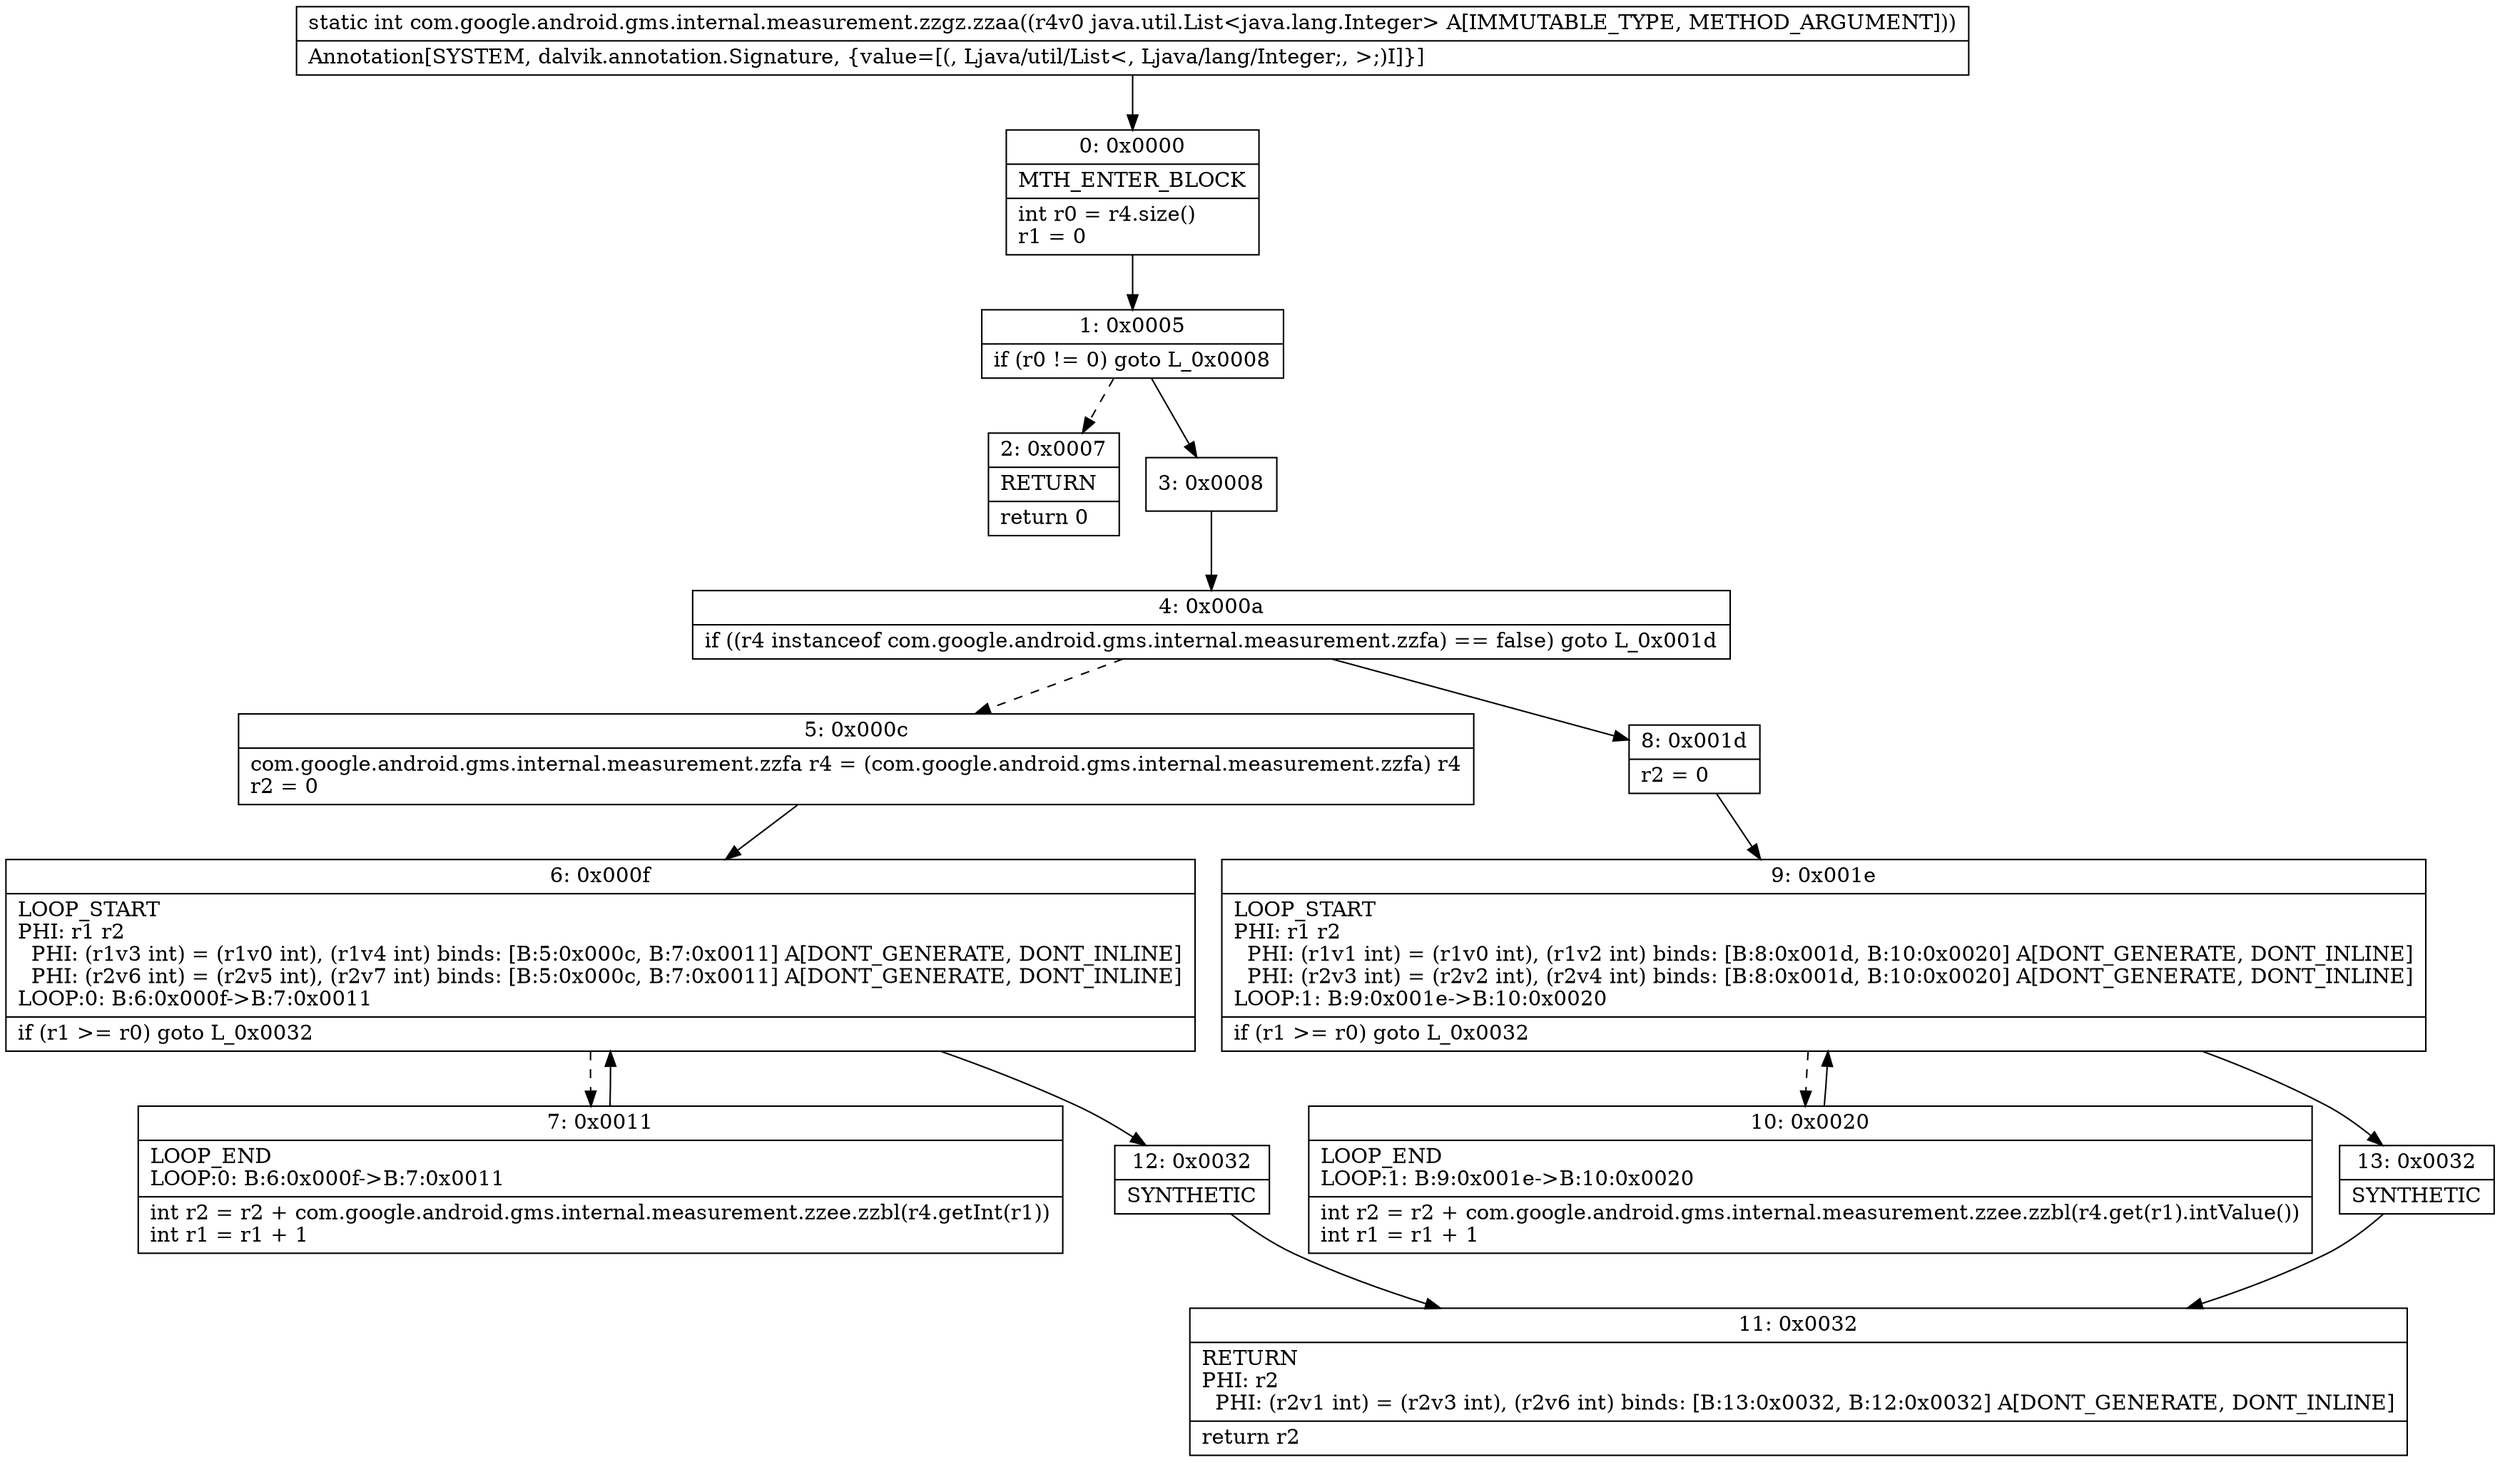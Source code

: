 digraph "CFG forcom.google.android.gms.internal.measurement.zzgz.zzaa(Ljava\/util\/List;)I" {
Node_0 [shape=record,label="{0\:\ 0x0000|MTH_ENTER_BLOCK\l|int r0 = r4.size()\lr1 = 0\l}"];
Node_1 [shape=record,label="{1\:\ 0x0005|if (r0 != 0) goto L_0x0008\l}"];
Node_2 [shape=record,label="{2\:\ 0x0007|RETURN\l|return 0\l}"];
Node_3 [shape=record,label="{3\:\ 0x0008}"];
Node_4 [shape=record,label="{4\:\ 0x000a|if ((r4 instanceof com.google.android.gms.internal.measurement.zzfa) == false) goto L_0x001d\l}"];
Node_5 [shape=record,label="{5\:\ 0x000c|com.google.android.gms.internal.measurement.zzfa r4 = (com.google.android.gms.internal.measurement.zzfa) r4\lr2 = 0\l}"];
Node_6 [shape=record,label="{6\:\ 0x000f|LOOP_START\lPHI: r1 r2 \l  PHI: (r1v3 int) = (r1v0 int), (r1v4 int) binds: [B:5:0x000c, B:7:0x0011] A[DONT_GENERATE, DONT_INLINE]\l  PHI: (r2v6 int) = (r2v5 int), (r2v7 int) binds: [B:5:0x000c, B:7:0x0011] A[DONT_GENERATE, DONT_INLINE]\lLOOP:0: B:6:0x000f\-\>B:7:0x0011\l|if (r1 \>= r0) goto L_0x0032\l}"];
Node_7 [shape=record,label="{7\:\ 0x0011|LOOP_END\lLOOP:0: B:6:0x000f\-\>B:7:0x0011\l|int r2 = r2 + com.google.android.gms.internal.measurement.zzee.zzbl(r4.getInt(r1))\lint r1 = r1 + 1\l}"];
Node_8 [shape=record,label="{8\:\ 0x001d|r2 = 0\l}"];
Node_9 [shape=record,label="{9\:\ 0x001e|LOOP_START\lPHI: r1 r2 \l  PHI: (r1v1 int) = (r1v0 int), (r1v2 int) binds: [B:8:0x001d, B:10:0x0020] A[DONT_GENERATE, DONT_INLINE]\l  PHI: (r2v3 int) = (r2v2 int), (r2v4 int) binds: [B:8:0x001d, B:10:0x0020] A[DONT_GENERATE, DONT_INLINE]\lLOOP:1: B:9:0x001e\-\>B:10:0x0020\l|if (r1 \>= r0) goto L_0x0032\l}"];
Node_10 [shape=record,label="{10\:\ 0x0020|LOOP_END\lLOOP:1: B:9:0x001e\-\>B:10:0x0020\l|int r2 = r2 + com.google.android.gms.internal.measurement.zzee.zzbl(r4.get(r1).intValue())\lint r1 = r1 + 1\l}"];
Node_11 [shape=record,label="{11\:\ 0x0032|RETURN\lPHI: r2 \l  PHI: (r2v1 int) = (r2v3 int), (r2v6 int) binds: [B:13:0x0032, B:12:0x0032] A[DONT_GENERATE, DONT_INLINE]\l|return r2\l}"];
Node_12 [shape=record,label="{12\:\ 0x0032|SYNTHETIC\l}"];
Node_13 [shape=record,label="{13\:\ 0x0032|SYNTHETIC\l}"];
MethodNode[shape=record,label="{static int com.google.android.gms.internal.measurement.zzgz.zzaa((r4v0 java.util.List\<java.lang.Integer\> A[IMMUTABLE_TYPE, METHOD_ARGUMENT]))  | Annotation[SYSTEM, dalvik.annotation.Signature, \{value=[(, Ljava\/util\/List\<, Ljava\/lang\/Integer;, \>;)I]\}]\l}"];
MethodNode -> Node_0;
Node_0 -> Node_1;
Node_1 -> Node_2[style=dashed];
Node_1 -> Node_3;
Node_3 -> Node_4;
Node_4 -> Node_5[style=dashed];
Node_4 -> Node_8;
Node_5 -> Node_6;
Node_6 -> Node_7[style=dashed];
Node_6 -> Node_12;
Node_7 -> Node_6;
Node_8 -> Node_9;
Node_9 -> Node_10[style=dashed];
Node_9 -> Node_13;
Node_10 -> Node_9;
Node_12 -> Node_11;
Node_13 -> Node_11;
}

